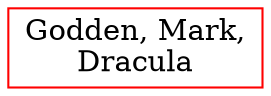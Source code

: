 // Notice UMLRM0164
digraph UMLRM0164 {
	node [align=left shape=rect]
	size="20,20"
	rankdir=BT
	UMLRM0164 [label="Godden, Mark,
Dracula" color=red]
}
